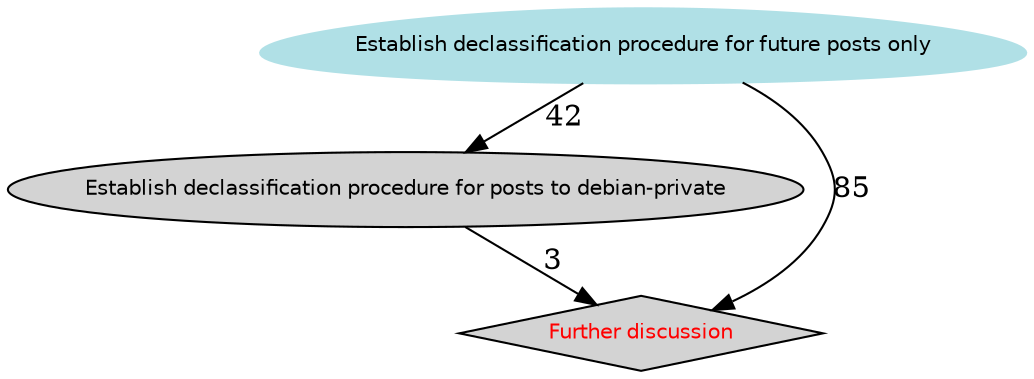 digraph Results {
  ranksep=0.25;
 "Establish declassification procedure for posts to debian-private" [ style="filled" , fontname="Helvetica", fontsize=10  ];
 "Establish declassification procedure for posts to debian-private" -> "Further discussion" [ label="3" ];
 "Establish declassification procedure for future posts only" [ style="filled" , color="powderblue", shape=egg, fontcolor="Navy Blue", fontname="Helvetica", fontsize=10  ];
 "Establish declassification procedure for future posts only" -> "Establish declassification procedure for posts to debian-private" [ label="42" ];
 "Establish declassification procedure for future posts only" -> "Further discussion" [ label="85" ];
 "Further discussion" [ style="filled" , shape=diamond, fontcolor="Red", fontname="Helvetica", fontsize=10  ];
}
